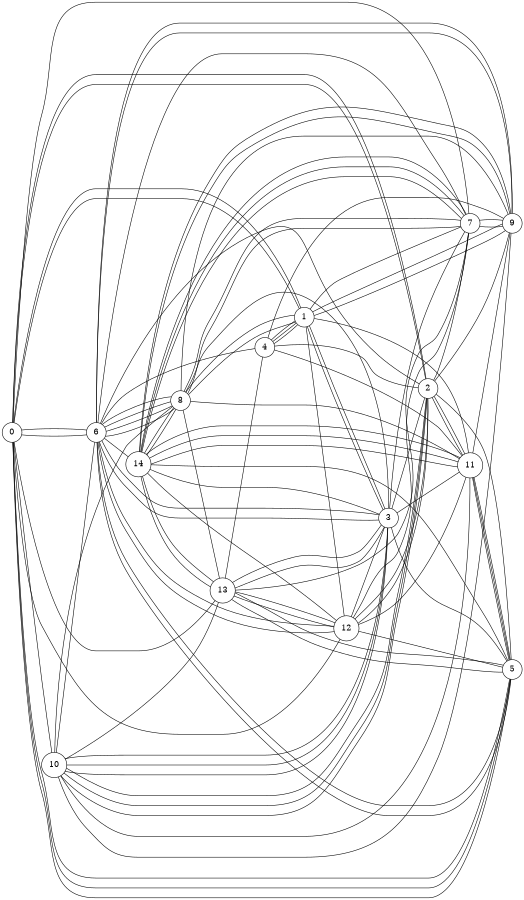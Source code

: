 graph unix {
	graph [ dpi = 300 ];
	node [shape=circle];
	size="6,6";
	rankdir="LR";

	"0" -- "10"
	"0" -- "1"
	"0" -- "12"
	"0" -- "6"
	"0" -- "2"
	"0" -- "1"
	"1" -- "8"
	"1" -- "12"
	"1" -- "8"
	"1" -- "7"
	"1" -- "4"
	"1" -- "3"
	"1" -- "9"
	"2" -- "0"
	"2" -- "10"
	"2" -- "9"
	"2" -- "12"
	"2" -- "7"
	"2" -- "11"
	"3" -- "10"
	"3" -- "10"
	"3" -- "13"
	"3" -- "6"
	"3" -- "13"
	"3" -- "1"
	"3" -- "7"
	"3" -- "2"
	"4" -- "11"
	"4" -- "1"
	"4" -- "1"
	"4" -- "2"
	"5" -- "13"
	"5" -- "12"
	"5" -- "3"
	"5" -- "6"
	"5" -- "11"
	"5" -- "0"
	"5" -- "13"
	"5" -- "0"
	"5" -- "2"
	"5" -- "0"
	"6" -- "3"
	"6" -- "14"
	"6" -- "4"
	"6" -- "7"
	"6" -- "9"
	"6" -- "2"
	"6" -- "8"
	"6" -- "8"
	"6" -- "0"
	"6" -- "8"
	"6" -- "5"
	"7" -- "9"
	"7" -- "13"
	"7" -- "14"
	"7" -- "9"
	"7" -- "0"
	"8" -- "7"
	"8" -- "14"
	"8" -- "7"
	"8" -- "6"
	"8" -- "13"
	"8" -- "3"
	"8" -- "11"
	"8" -- "9"
	"9" -- "1"
	"9" -- "14"
	"9" -- "6"
	"9" -- "4"
	"10" -- "2"
	"10" -- "13"
	"10" -- "6"
	"10" -- "9"
	"10" -- "2"
	"10" -- "3"
	"10" -- "8"
	"11" -- "3"
	"11" -- "2"
	"11" -- "5"
	"11" -- "14"
	"11" -- "5"
	"11" -- "1"
	"11" -- "12"
	"11" -- "14"
	"11" -- "9"
	"11" -- "10"
	"12" -- "14"
	"12" -- "7"
	"12" -- "2"
	"12" -- "6"
	"12" -- "6"
	"12" -- "13"
	"12" -- "3"
	"13" -- "0"
	"13" -- "12"
	"13" -- "14"
	"13" -- "4"
	"13" -- "14"
	"14" -- "7"
	"14" -- "11"
	"14" -- "8"
	"14" -- "9"
	"14" -- "7"
	"14" -- "5"
	"14" -- "3"
}
